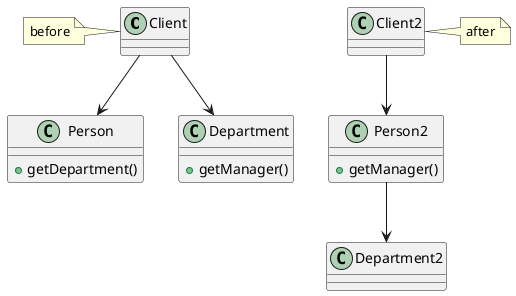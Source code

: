@startuml

class Client {
}
note left: before

class Person {
+getDepartment()
}

class Department {
+getManager()
}

class Client2 {
}
note right: after

class Person2 {
+getManager()
}

class Department2 {
}

Client --> Person
Client --> Department

Client2 --> Person2
Person2 --> Department2

@enduml